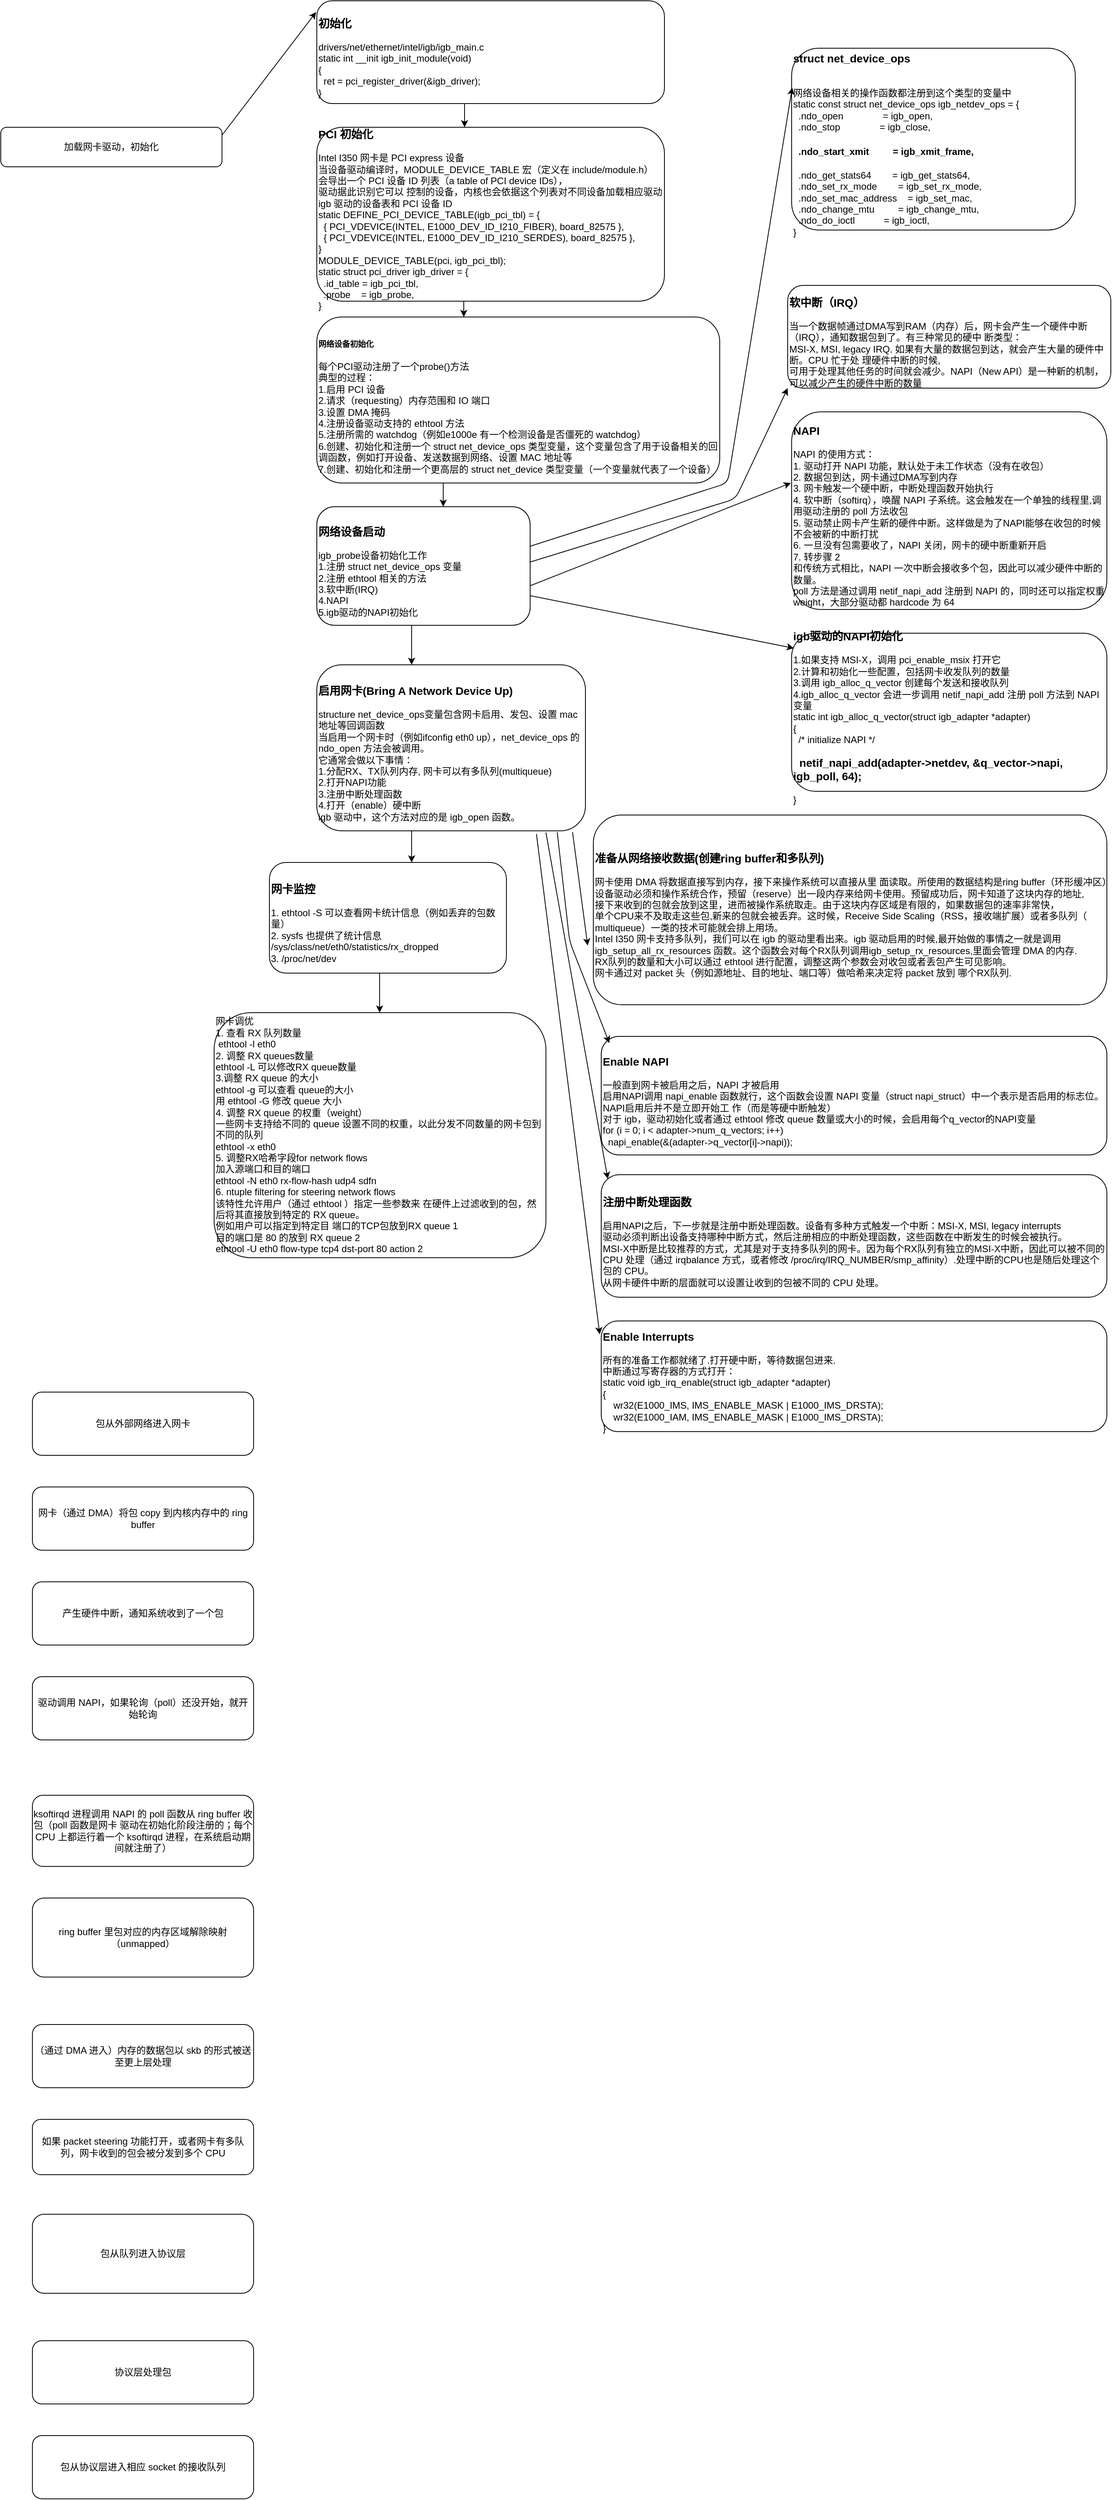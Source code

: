 <mxfile version="14.0.1" type="github">
  <diagram id="WGyHwO1dzaSm4JvsysSr" name="Page-1">
    <mxGraphModel dx="1449" dy="1812" grid="1" gridSize="10" guides="1" tooltips="1" connect="1" arrows="1" fold="1" page="1" pageScale="1" pageWidth="827" pageHeight="1169" math="0" shadow="0">
      <root>
        <mxCell id="0" />
        <mxCell id="1" parent="0" />
        <mxCell id="0JL8JYg0sagm1pvVuTmE-2" value="包从外部网络进入网卡" style="rounded=1;whiteSpace=wrap;html=1;" vertex="1" parent="1">
          <mxGeometry x="280" y="800" width="280" height="80" as="geometry" />
        </mxCell>
        <mxCell id="0JL8JYg0sagm1pvVuTmE-3" value="网卡（通过 DMA）将包 copy 到内核内存中的 ring buffer" style="rounded=1;whiteSpace=wrap;html=1;" vertex="1" parent="1">
          <mxGeometry x="280" y="920" width="280" height="80" as="geometry" />
        </mxCell>
        <mxCell id="0JL8JYg0sagm1pvVuTmE-5" value="加载网卡驱动，初始化" style="rounded=1;whiteSpace=wrap;html=1;" vertex="1" parent="1">
          <mxGeometry x="240" y="-800" width="280" height="50" as="geometry" />
        </mxCell>
        <mxCell id="0JL8JYg0sagm1pvVuTmE-6" value="产生硬件中断，通知系统收到了一个包" style="rounded=1;whiteSpace=wrap;html=1;" vertex="1" parent="1">
          <mxGeometry x="280" y="1040" width="280" height="80" as="geometry" />
        </mxCell>
        <mxCell id="0JL8JYg0sagm1pvVuTmE-7" value="驱动调用 NAPI，如果轮询（poll）还没开始，就开始轮询" style="rounded=1;whiteSpace=wrap;html=1;" vertex="1" parent="1">
          <mxGeometry x="280" y="1160" width="280" height="80" as="geometry" />
        </mxCell>
        <mxCell id="0JL8JYg0sagm1pvVuTmE-8" value="ksoftirqd 进程调用 NAPI 的 poll 函数从 ring buffer 收包（poll 函数是网卡 驱动在初始化阶段注册的；每个 CPU 上都运行着一个 ksoftirqd 进程，在系统启动期 间就注册了）" style="rounded=1;whiteSpace=wrap;html=1;" vertex="1" parent="1">
          <mxGeometry x="280" y="1310" width="280" height="90" as="geometry" />
        </mxCell>
        <mxCell id="0JL8JYg0sagm1pvVuTmE-9" value="ring buffer 里包对应的内存区域解除映射（unmapped）" style="rounded=1;whiteSpace=wrap;html=1;" vertex="1" parent="1">
          <mxGeometry x="280" y="1440" width="280" height="100" as="geometry" />
        </mxCell>
        <mxCell id="0JL8JYg0sagm1pvVuTmE-10" value="（通过 DMA 进入）内存的数据包以 skb 的形式被送至更上层处理" style="rounded=1;whiteSpace=wrap;html=1;" vertex="1" parent="1">
          <mxGeometry x="280" y="1600" width="280" height="80" as="geometry" />
        </mxCell>
        <mxCell id="0JL8JYg0sagm1pvVuTmE-11" value="如果 packet steering 功能打开，或者网卡有多队列，网卡收到的包会被分发到多个 CPU" style="rounded=1;whiteSpace=wrap;html=1;" vertex="1" parent="1">
          <mxGeometry x="280" y="1720" width="280" height="70" as="geometry" />
        </mxCell>
        <mxCell id="0JL8JYg0sagm1pvVuTmE-12" value="包从队列进入协议层" style="rounded=1;whiteSpace=wrap;html=1;" vertex="1" parent="1">
          <mxGeometry x="280" y="1840" width="280" height="100" as="geometry" />
        </mxCell>
        <mxCell id="0JL8JYg0sagm1pvVuTmE-13" value="协议层处理包" style="rounded=1;whiteSpace=wrap;html=1;" vertex="1" parent="1">
          <mxGeometry x="280" y="2000" width="280" height="80" as="geometry" />
        </mxCell>
        <mxCell id="0JL8JYg0sagm1pvVuTmE-14" value="包从协议层进入相应 socket 的接收队列" style="rounded=1;whiteSpace=wrap;html=1;" vertex="1" parent="1">
          <mxGeometry x="280" y="2120" width="280" height="80" as="geometry" />
        </mxCell>
        <mxCell id="0JL8JYg0sagm1pvVuTmE-15" value="&lt;h3&gt;初始化&lt;/h3&gt;&lt;div&gt;drivers/net/ethernet/intel/igb/igb_main.c&lt;/div&gt;&lt;div&gt;static int __init igb_init_module(void)&lt;/div&gt;&lt;div&gt;{&lt;/div&gt;&lt;div&gt;&amp;nbsp; ret = pci_register_driver(&amp;amp;igb_driver);&lt;/div&gt;&lt;div&gt;}&lt;/div&gt;" style="rounded=1;whiteSpace=wrap;html=1;align=left;" vertex="1" parent="1">
          <mxGeometry x="640" y="-960" width="440" height="130" as="geometry" />
        </mxCell>
        <mxCell id="0JL8JYg0sagm1pvVuTmE-18" value="&lt;h3&gt;PCI 初始化&lt;/h3&gt;&lt;div&gt;Intel I350 网卡是 PCI express 设备&lt;/div&gt;&lt;div&gt;当设备驱动编译时，MODULE_DEVICE_TABLE 宏（定义在 include/module.h）&amp;nbsp;&lt;/div&gt;&lt;div&gt;会导出一个 PCI 设备 ID 列表（a table of PCI device IDs），&lt;/div&gt;&lt;div&gt;驱动据此识别它可以 控制的设备，内核也会依据这个列表对不同设备加载相应驱动&lt;/div&gt;&lt;div&gt;igb 驱动的设备表和 PCI 设备 ID&lt;/div&gt;&lt;div&gt;static DEFINE_PCI_DEVICE_TABLE(igb_pci_tbl) = {&lt;/div&gt;&lt;div&gt;&amp;nbsp; { PCI_VDEVICE(INTEL, E1000_DEV_ID_I210_FIBER), board_82575 },&lt;/div&gt;&lt;div&gt;&amp;nbsp; { PCI_VDEVICE(INTEL, E1000_DEV_ID_I210_SERDES), board_82575 },&lt;/div&gt;&lt;div&gt;}&lt;/div&gt;&lt;div&gt;MODULE_DEVICE_TABLE(pci, igb_pci_tbl);&lt;/div&gt;&lt;div&gt;static struct pci_driver igb_driver = {&lt;/div&gt;&lt;div&gt;&amp;nbsp; .id_table = igb_pci_tbl,&lt;/div&gt;&lt;div&gt;&amp;nbsp; .probe&amp;nbsp; &amp;nbsp; = igb_probe,&lt;/div&gt;&lt;div&gt;}&lt;/div&gt;" style="rounded=1;whiteSpace=wrap;html=1;align=left;" vertex="1" parent="1">
          <mxGeometry x="640" y="-800" width="440" height="220" as="geometry" />
        </mxCell>
        <mxCell id="0JL8JYg0sagm1pvVuTmE-19" value="&lt;h3&gt;&lt;font style=&quot;font-size: 10px&quot;&gt;网络设备初始化&lt;/font&gt;&lt;/h3&gt;&lt;div&gt;每个PCI驱动注册了一个probe()方法&lt;/div&gt;&lt;div&gt;典型的过程：&lt;/div&gt;&lt;div&gt;1.启用 PCI 设备&lt;/div&gt;&lt;div&gt;2.请求（requesting）内存范围和 IO 端口&lt;/div&gt;&lt;div&gt;3.设置 DMA 掩码&lt;/div&gt;&lt;div&gt;4.注册设备驱动支持的 ethtool 方法&lt;/div&gt;&lt;div&gt;5.注册所需的 watchdog（例如e1000e 有一个检测设备是否僵死的 watchdog）&lt;/div&gt;&lt;div&gt;6.创建、初始化和注册一个 struct net_device_ops 类型变量，这个变量包含了用于设备相关的回调函数，&lt;span&gt;例如打开设备、发送数据到网络、设置 MAC 地址等&lt;/span&gt;&lt;/div&gt;&lt;div&gt;7.创建、初始化和注册一个更高层的 struct net_device 类型变量（一个变量就代表了一个设备）&lt;/div&gt;" style="rounded=1;whiteSpace=wrap;html=1;align=left;" vertex="1" parent="1">
          <mxGeometry x="640" y="-560" width="510" height="210" as="geometry" />
        </mxCell>
        <mxCell id="0JL8JYg0sagm1pvVuTmE-20" value="&lt;h3&gt;网络设备启动&lt;/h3&gt;&lt;div&gt;igb_probe设备初始化工作&lt;/div&gt;&lt;div&gt;1.注册 struct net_device_ops 变量&lt;/div&gt;&lt;div&gt;2.注册 ethtool 相关的方法&lt;/div&gt;&lt;div&gt;3.软中断(IRQ)&lt;/div&gt;&lt;div&gt;4.NAPI&lt;/div&gt;&lt;div&gt;5.&lt;span&gt;igb驱动的NAPI初始化&lt;/span&gt;&lt;/div&gt;" style="rounded=1;whiteSpace=wrap;html=1;align=left;" vertex="1" parent="1">
          <mxGeometry x="640" y="-320" width="270" height="150" as="geometry" />
        </mxCell>
        <mxCell id="0JL8JYg0sagm1pvVuTmE-22" value="&lt;h3&gt;struct net_device_ops&lt;/h3&gt;&lt;div&gt;&lt;br&gt;&lt;/div&gt;&lt;div&gt;网络设备相关的操作函数都注册到这个类型的变量中&lt;/div&gt;&lt;div&gt;static const struct net_device_ops igb_netdev_ops = {&lt;/div&gt;&lt;div&gt;&amp;nbsp; .ndo_open&amp;nbsp; &amp;nbsp; &amp;nbsp; &amp;nbsp; &amp;nbsp; &amp;nbsp; &amp;nbsp; &amp;nbsp;= igb_open,&lt;/div&gt;&lt;div&gt;&amp;nbsp; .ndo_stop&amp;nbsp; &amp;nbsp; &amp;nbsp; &amp;nbsp; &amp;nbsp; &amp;nbsp; &amp;nbsp; &amp;nbsp;= igb_close,&lt;/div&gt;&lt;h4&gt;&amp;nbsp; .ndo_start_xmit&amp;nbsp; &amp;nbsp; &amp;nbsp; &amp;nbsp; &amp;nbsp;= igb_xmit_frame,&lt;/h4&gt;&lt;div&gt;&amp;nbsp; .ndo_get_stats64&amp;nbsp; &amp;nbsp; &amp;nbsp; &amp;nbsp; = igb_get_stats64,&lt;/div&gt;&lt;div&gt;&amp;nbsp; .ndo_set_rx_mode&amp;nbsp; &amp;nbsp; &amp;nbsp; &amp;nbsp; = igb_set_rx_mode,&lt;/div&gt;&lt;div&gt;&amp;nbsp; .ndo_set_mac_address&amp;nbsp; &amp;nbsp; = igb_set_mac,&lt;/div&gt;&lt;div&gt;&amp;nbsp; .ndo_change_mtu&amp;nbsp; &amp;nbsp; &amp;nbsp; &amp;nbsp; &amp;nbsp;= igb_change_mtu,&lt;/div&gt;&lt;div&gt;&amp;nbsp; .ndo_do_ioctl&amp;nbsp; &amp;nbsp; &amp;nbsp; &amp;nbsp; &amp;nbsp; &amp;nbsp;= igb_ioctl,&lt;/div&gt;&lt;div&gt;}&lt;/div&gt;" style="rounded=1;whiteSpace=wrap;html=1;align=left;" vertex="1" parent="1">
          <mxGeometry x="1241" y="-900" width="359" height="230" as="geometry" />
        </mxCell>
        <mxCell id="0JL8JYg0sagm1pvVuTmE-23" value="" style="endArrow=classic;html=1;entryX=0.002;entryY=0.217;entryDx=0;entryDy=0;entryPerimeter=0;" edge="1" parent="1" target="0JL8JYg0sagm1pvVuTmE-22">
          <mxGeometry width="50" height="50" relative="1" as="geometry">
            <mxPoint x="910" y="-270" as="sourcePoint" />
            <mxPoint x="960" y="-320" as="targetPoint" />
            <Array as="points">
              <mxPoint x="1160" y="-350" />
            </Array>
          </mxGeometry>
        </mxCell>
        <mxCell id="0JL8JYg0sagm1pvVuTmE-24" value="&lt;h3&gt;软中断（IRQ）&lt;/h3&gt;&lt;div&gt;当一个数据帧通过DMA写到RAM（内存）后，网卡会产生一个硬件中断（IRQ），通知数据包到了。有三种常见的硬中 断类型：&lt;/div&gt;&lt;div&gt;MSI-X, MSI, legacy IRQ. 如果有大量的数据包到达，就会产生大量的硬件中断。CPU 忙于处 理硬件中断的时候,&amp;nbsp;&lt;/div&gt;&lt;div&gt;可用于处理其他任务的时间就会减少。NAPI（New API）是一种新的机制，可以减少产生的硬件中断的数量&lt;/div&gt;" style="rounded=1;whiteSpace=wrap;html=1;align=left;" vertex="1" parent="1">
          <mxGeometry x="1236" y="-600" width="409" height="130" as="geometry" />
        </mxCell>
        <mxCell id="0JL8JYg0sagm1pvVuTmE-25" value="&lt;h3&gt;NAPI&lt;/h3&gt;&lt;div&gt;NAPI 的使用方式：&lt;/div&gt;&lt;div&gt;1. 驱动打开 NAPI 功能，默认处于未工作状态（没有在收包）&lt;/div&gt;&lt;div&gt;2. 数据包到达，网卡通过DMA写到内存&lt;/div&gt;&lt;div&gt;3. 网卡触发一个硬中断，中断处理函数开始执行&lt;/div&gt;&lt;div&gt;4. 软中断（softirq），唤醒 NAPI 子系统。这会触发在一个单独的线程里,调用驱动注册的 poll 方法收包&lt;/div&gt;&lt;div&gt;5. 驱动禁止网卡产生新的硬件中断。这样做是为了NAPI能够在收包的时候不会被新的中断打扰&lt;/div&gt;&lt;div&gt;6. 一旦没有包需要收了，NAPI 关闭，网卡的硬中断重新开启&lt;/div&gt;&lt;div&gt;7. 转步骤 2&lt;/div&gt;&lt;div&gt;和传统方式相比，NAPI 一次中断会接收多个包，因此可以减少硬件中断的数量。&lt;/div&gt;&lt;div&gt;poll 方法是通过调用 netif_napi_add 注册到 NAPI 的，同时还可以指定权重 weight，大部分驱动都 hardcode 为 64&lt;/div&gt;" style="rounded=1;whiteSpace=wrap;html=1;align=left;" vertex="1" parent="1">
          <mxGeometry x="1241" y="-440" width="399" height="250" as="geometry" />
        </mxCell>
        <mxCell id="0JL8JYg0sagm1pvVuTmE-26" value="&lt;h3&gt;igb驱动的NAPI初始化&lt;/h3&gt;&lt;div&gt;1.如果支持 MSI-X，调用 pci_enable_msix 打开它&lt;/div&gt;&lt;div&gt;2.计算和初始化一些配置，包括网卡收发队列的数量&lt;/div&gt;&lt;div&gt;3.调用 igb_alloc_q_vector 创建每个发送和接收队列&lt;/div&gt;&lt;div&gt;4.igb_alloc_q_vector 会进一步调用 netif_napi_add 注册 poll 方法到 NAPI 变量&lt;/div&gt;&lt;div&gt;&lt;div&gt;static int igb_alloc_q_vector(struct igb_adapter *adapter)&lt;/div&gt;&lt;div&gt;{&lt;/div&gt;&lt;div&gt;&amp;nbsp; /* initialize NAPI */&lt;/div&gt;&lt;h3&gt;&amp;nbsp; netif_napi_add(adapter-&amp;gt;netdev, &amp;amp;q_vector-&amp;gt;napi, igb_poll, 64);&lt;/h3&gt;&lt;div&gt;}&lt;/div&gt;&lt;/div&gt;" style="rounded=1;whiteSpace=wrap;html=1;align=left;" vertex="1" parent="1">
          <mxGeometry x="1241" y="-160" width="399" height="200" as="geometry" />
        </mxCell>
        <mxCell id="0JL8JYg0sagm1pvVuTmE-28" value="" style="endArrow=classic;html=1;entryX=0;entryY=1;entryDx=0;entryDy=0;" edge="1" parent="1" target="0JL8JYg0sagm1pvVuTmE-24">
          <mxGeometry width="50" height="50" relative="1" as="geometry">
            <mxPoint x="910" y="-250" as="sourcePoint" />
            <mxPoint x="1160" y="-330" as="targetPoint" />
            <Array as="points">
              <mxPoint x="1170" y="-330" />
            </Array>
          </mxGeometry>
        </mxCell>
        <mxCell id="0JL8JYg0sagm1pvVuTmE-29" value="" style="endArrow=classic;html=1;" edge="1" parent="1">
          <mxGeometry width="50" height="50" relative="1" as="geometry">
            <mxPoint x="910" y="-220" as="sourcePoint" />
            <mxPoint x="1240" y="-350" as="targetPoint" />
          </mxGeometry>
        </mxCell>
        <mxCell id="0JL8JYg0sagm1pvVuTmE-30" value="" style="endArrow=classic;html=1;entryX=0.007;entryY=0.095;entryDx=0;entryDy=0;entryPerimeter=0;exitX=1;exitY=0.75;exitDx=0;exitDy=0;" edge="1" parent="1" source="0JL8JYg0sagm1pvVuTmE-20" target="0JL8JYg0sagm1pvVuTmE-26">
          <mxGeometry width="50" height="50" relative="1" as="geometry">
            <mxPoint x="950" y="-150" as="sourcePoint" />
            <mxPoint x="1000" y="-200" as="targetPoint" />
          </mxGeometry>
        </mxCell>
        <mxCell id="0JL8JYg0sagm1pvVuTmE-31" value="&lt;h3&gt;启用网卡(Bring A Network Device Up)&lt;/h3&gt;&lt;div&gt;structure net_device_ops变量包含网卡启用、发包、设置 mac 地址等回调函数&lt;/div&gt;&lt;div&gt;当启用一个网卡时（例如ifconfig eth0 up），net_device_ops 的 ndo_open 方法会被调用。&lt;/div&gt;&lt;div&gt;它通常会做以下事情：&lt;/div&gt;&lt;div&gt;1.分配RX、TX队列内存, 网卡可以有多队列(multiqueue)&lt;/div&gt;&lt;div&gt;2.打开NAPI功能&lt;/div&gt;&lt;div&gt;3.注册中断处理函数&lt;/div&gt;&lt;div&gt;4.打开（enable）硬中断&lt;/div&gt;&lt;div&gt;igb 驱动中，这个方法对应的是 igb_open 函数。&lt;/div&gt;" style="rounded=1;whiteSpace=wrap;html=1;align=left;" vertex="1" parent="1">
          <mxGeometry x="640" y="-120" width="340" height="210" as="geometry" />
        </mxCell>
        <mxCell id="0JL8JYg0sagm1pvVuTmE-33" value="&lt;h3&gt;准备从网络接收数据(创建ring buffer和多队列)&lt;/h3&gt;&lt;div&gt;网卡使用 DMA 将数据直接写到内存，接下来操作系统可以直接从里 面读取。所使用的数据结构是ring buffer（环形缓冲区）&lt;/div&gt;&lt;div&gt;设备驱动必须和操作系统合作，预留（reserve）出一段内存来给网卡使用。预留成功后，网卡知道了这块内存的地址,&lt;/div&gt;&lt;div&gt;接下来收到的包就会放到这里，进而被操作系统取走。由于这块内存区域是有限的，如果数据包的速率非常快，&lt;/div&gt;&lt;div&gt;单个CPU来不及取走这些包,新来的包就会被丢弃。这时候，Receive Side Scaling（RSS，接收端扩展）或者多队列（ multiqueue）一类的技术可能就会排上用场。&lt;/div&gt;&lt;div&gt;Intel I350 网卡支持多队列，我们可以在 igb 的驱动里看出来。igb 驱动启用的时候,最开始做的事情之一就是调用igb_setup_all_rx_resources 函数。这个函数会对每个RX队列调用igb_setup_rx_resources,里面会管理 DMA 的内存.&lt;/div&gt;&lt;div&gt;RX队列的数量和大小可以通过 ethtool 进行配置，调整这两个参数会对收包或者丢包产生可见影响。&lt;/div&gt;&lt;div&gt;网卡通过对 packet 头（例如源地址、目的地址、端口等）做哈希来决定将 packet 放到 哪个RX队列.&lt;/div&gt;" style="rounded=1;whiteSpace=wrap;html=1;align=left;" vertex="1" parent="1">
          <mxGeometry x="990" y="70" width="650" height="240" as="geometry" />
        </mxCell>
        <mxCell id="0JL8JYg0sagm1pvVuTmE-34" value="&lt;h3&gt;Enable NAPI&lt;/h3&gt;&lt;div&gt;一般直到网卡被启用之后，NAPI 才被启用&lt;/div&gt;&lt;div&gt;启用NAPI调用 napi_enable 函数就行，这个函数会设置 NAPI 变量（struct napi_struct）中一个表示是否启用的标志位。&lt;/div&gt;&lt;div&gt;NAPI启用后并不是立即开始工 作（而是等硬中断触发）&lt;/div&gt;&lt;div&gt;对于 igb，驱动初始化或者通过 ethtool 修改 queue 数量或大小的时候，会启用每个q_vector的NAPI变量&lt;/div&gt;&lt;div&gt;for (i = 0; i &amp;lt; adapter-&amp;gt;num_q_vectors; i++)&lt;/div&gt;&lt;div&gt;&amp;nbsp; napi_enable(&amp;amp;(adapter-&amp;gt;q_vector[i]-&amp;gt;napi));&lt;/div&gt;" style="rounded=1;whiteSpace=wrap;html=1;align=left;" vertex="1" parent="1">
          <mxGeometry x="1000" y="350" width="640" height="150" as="geometry" />
        </mxCell>
        <mxCell id="0JL8JYg0sagm1pvVuTmE-35" value="&lt;h3&gt;注册中断处理函数&lt;/h3&gt;&lt;div&gt;启用NAPI之后，下一步就是注册中断处理函数。设备有多种方式触发一个中断：MSI-X, MSI, legacy interrupts&lt;/div&gt;&lt;div&gt;驱动必须判断出设备支持哪种中断方式，然后注册相应的中断处理函数，这些函数在中断发生的时候会被执行。&lt;/div&gt;&lt;div&gt;MSI-X中断是比较推荐的方式，尤其是对于支持多队列的网卡。因为每个RX队列有独立的MSI-X中断，因此可以被不同的 CPU 处理（通过 irqbalance 方式，或者修改 /proc/irq/IRQ_NUMBER/smp_affinity）.处理中断的CPU也是随后处理这个包的 CPU。&lt;/div&gt;&lt;div&gt;从网卡硬件中断的层面就可以设置让收到的包被不同的 CPU 处理。&lt;/div&gt;" style="rounded=1;whiteSpace=wrap;html=1;align=left;" vertex="1" parent="1">
          <mxGeometry x="1000" y="525" width="640" height="155" as="geometry" />
        </mxCell>
        <mxCell id="0JL8JYg0sagm1pvVuTmE-36" value="" style="endArrow=classic;html=1;entryX=-0.011;entryY=0.688;entryDx=0;entryDy=0;entryPerimeter=0;exitX=0.952;exitY=1.008;exitDx=0;exitDy=0;exitPerimeter=0;" edge="1" parent="1" source="0JL8JYg0sagm1pvVuTmE-31" target="0JL8JYg0sagm1pvVuTmE-33">
          <mxGeometry width="50" height="50" relative="1" as="geometry">
            <mxPoint x="927" y="90" as="sourcePoint" />
            <mxPoint x="890" y="160" as="targetPoint" />
          </mxGeometry>
        </mxCell>
        <mxCell id="0JL8JYg0sagm1pvVuTmE-37" value="" style="endArrow=classic;html=1;entryX=0.016;entryY=0.056;entryDx=0;entryDy=0;entryPerimeter=0;exitX=0.895;exitY=1.008;exitDx=0;exitDy=0;exitPerimeter=0;" edge="1" parent="1" source="0JL8JYg0sagm1pvVuTmE-31" target="0JL8JYg0sagm1pvVuTmE-34">
          <mxGeometry width="50" height="50" relative="1" as="geometry">
            <mxPoint x="850" y="260" as="sourcePoint" />
            <mxPoint x="900" y="210" as="targetPoint" />
            <Array as="points">
              <mxPoint x="960" y="230" />
            </Array>
          </mxGeometry>
        </mxCell>
        <mxCell id="0JL8JYg0sagm1pvVuTmE-38" value="" style="endArrow=classic;html=1;entryX=0.013;entryY=0.034;entryDx=0;entryDy=0;entryPerimeter=0;" edge="1" parent="1" target="0JL8JYg0sagm1pvVuTmE-35">
          <mxGeometry width="50" height="50" relative="1" as="geometry">
            <mxPoint x="930" y="92" as="sourcePoint" />
            <mxPoint x="910" y="300" as="targetPoint" />
          </mxGeometry>
        </mxCell>
        <mxCell id="0JL8JYg0sagm1pvVuTmE-39" value="&lt;h3&gt;Enable Interrupts&lt;/h3&gt;&lt;div&gt;所有的准备工作都就绪了.打开硬中断，等待数据包进来.&lt;/div&gt;&lt;div&gt;中断通过写寄存器的方式打开：&lt;/div&gt;&lt;div&gt;static void igb_irq_enable(struct igb_adapter *adapter)&lt;/div&gt;&lt;div&gt;{&lt;/div&gt;&lt;div&gt;&amp;nbsp; &amp;nbsp; wr32(E1000_IMS, IMS_ENABLE_MASK | E1000_IMS_DRSTA);&lt;/div&gt;&lt;div&gt;&amp;nbsp; &amp;nbsp; wr32(E1000_IAM, IMS_ENABLE_MASK | E1000_IMS_DRSTA);&lt;/div&gt;&lt;div&gt;}&lt;/div&gt;" style="rounded=1;whiteSpace=wrap;html=1;align=left;" vertex="1" parent="1">
          <mxGeometry x="1000" y="710" width="640" height="140" as="geometry" />
        </mxCell>
        <mxCell id="0JL8JYg0sagm1pvVuTmE-40" value="" style="endArrow=classic;html=1;entryX=-0.003;entryY=0.121;entryDx=0;entryDy=0;entryPerimeter=0;" edge="1" parent="1" target="0JL8JYg0sagm1pvVuTmE-39">
          <mxGeometry width="50" height="50" relative="1" as="geometry">
            <mxPoint x="918" y="94" as="sourcePoint" />
            <mxPoint x="900" y="540" as="targetPoint" />
          </mxGeometry>
        </mxCell>
        <mxCell id="0JL8JYg0sagm1pvVuTmE-43" value="&lt;h3&gt;网卡监控&lt;/h3&gt;&lt;div&gt;1. ethtool -S 可以查看网卡统计信息（例如丢弃的包数量）&lt;/div&gt;&lt;div&gt;2. sysfs 也提供了统计信息&lt;/div&gt;&lt;div&gt;/sys/class/net/eth0/statistics/rx_dropped&lt;/div&gt;&lt;div&gt;3. /proc/net/dev&lt;/div&gt;" style="rounded=1;whiteSpace=wrap;html=1;align=left;" vertex="1" parent="1">
          <mxGeometry x="580" y="130" width="300" height="140" as="geometry" />
        </mxCell>
        <mxCell id="0JL8JYg0sagm1pvVuTmE-44" value="&lt;div&gt;网卡调优&lt;/div&gt;&lt;div&gt;1. 查看 RX 队列数量&lt;/div&gt;&lt;div&gt;&amp;nbsp;ethtool -l eth0&lt;/div&gt;&lt;div&gt;2. 调整 RX queues数量&lt;/div&gt;&lt;div&gt;ethtool -L 可以修改RX queue数量&lt;/div&gt;&lt;div&gt;3.调整 RX queue 的大小&lt;/div&gt;&lt;div&gt;ethtool -g 可以查看 queue的大小&lt;/div&gt;&lt;div&gt;用 ethtool -G 修改 queue 大小&lt;/div&gt;&lt;div&gt;4. 调整 RX queue 的权重（weight）&lt;/div&gt;&lt;div&gt;一些网卡支持给不同的 queue 设置不同的权重，以此分发不同数量的网卡包到不同的队列&lt;/div&gt;&lt;div&gt;ethtool -x eth0&lt;/div&gt;&lt;div&gt;5. 调整RX哈希字段for network flows&lt;/div&gt;&lt;div&gt;加入源端口和目的端口&lt;/div&gt;&lt;div&gt;ethtool -N eth0 rx-flow-hash udp4 sdfn&lt;/div&gt;&lt;div&gt;6. ntuple filtering for steering network flows&lt;/div&gt;&lt;div&gt;该特性允许用户（通过 ethtool ）指定一些参数来 在硬件上过滤收到的包，然后将其直接放到特定的 RX queue。&lt;/div&gt;&lt;div&gt;例如用户可以指定到特定目 端口的TCP包放到RX queue 1&lt;/div&gt;&lt;div&gt;目的端口是 80 的放到 RX queue 2&lt;/div&gt;&lt;div&gt;ethtool -U eth0 flow-type tcp4 dst-port 80 action 2&lt;/div&gt;" style="rounded=1;whiteSpace=wrap;html=1;align=left;" vertex="1" parent="1">
          <mxGeometry x="510" y="320" width="420" height="310" as="geometry" />
        </mxCell>
        <mxCell id="0JL8JYg0sagm1pvVuTmE-45" value="" style="endArrow=classic;html=1;entryX=-0.002;entryY=0.11;entryDx=0;entryDy=0;entryPerimeter=0;" edge="1" parent="1" target="0JL8JYg0sagm1pvVuTmE-15">
          <mxGeometry width="50" height="50" relative="1" as="geometry">
            <mxPoint x="520" y="-790" as="sourcePoint" />
            <mxPoint x="570" y="-840" as="targetPoint" />
          </mxGeometry>
        </mxCell>
        <mxCell id="0JL8JYg0sagm1pvVuTmE-46" value="" style="endArrow=classic;html=1;" edge="1" parent="1">
          <mxGeometry width="50" height="50" relative="1" as="geometry">
            <mxPoint x="827" y="-830" as="sourcePoint" />
            <mxPoint x="827" y="-800" as="targetPoint" />
          </mxGeometry>
        </mxCell>
        <mxCell id="0JL8JYg0sagm1pvVuTmE-48" value="" style="endArrow=classic;html=1;" edge="1" parent="1">
          <mxGeometry width="50" height="50" relative="1" as="geometry">
            <mxPoint x="826" y="-580" as="sourcePoint" />
            <mxPoint x="826" y="-560" as="targetPoint" />
            <Array as="points">
              <mxPoint x="826" y="-570" />
            </Array>
          </mxGeometry>
        </mxCell>
        <mxCell id="0JL8JYg0sagm1pvVuTmE-49" value="" style="endArrow=classic;html=1;" edge="1" parent="1">
          <mxGeometry width="50" height="50" relative="1" as="geometry">
            <mxPoint x="800" y="-350" as="sourcePoint" />
            <mxPoint x="800" y="-320" as="targetPoint" />
          </mxGeometry>
        </mxCell>
        <mxCell id="0JL8JYg0sagm1pvVuTmE-50" value="" style="endArrow=classic;html=1;" edge="1" parent="1">
          <mxGeometry width="50" height="50" relative="1" as="geometry">
            <mxPoint x="760" y="-170" as="sourcePoint" />
            <mxPoint x="760" y="-120" as="targetPoint" />
          </mxGeometry>
        </mxCell>
        <mxCell id="0JL8JYg0sagm1pvVuTmE-51" value="" style="endArrow=classic;html=1;" edge="1" parent="1">
          <mxGeometry width="50" height="50" relative="1" as="geometry">
            <mxPoint x="760" y="90" as="sourcePoint" />
            <mxPoint x="760" y="130" as="targetPoint" />
          </mxGeometry>
        </mxCell>
        <mxCell id="0JL8JYg0sagm1pvVuTmE-52" value="" style="endArrow=classic;html=1;" edge="1" parent="1">
          <mxGeometry width="50" height="50" relative="1" as="geometry">
            <mxPoint x="719.5" y="270" as="sourcePoint" />
            <mxPoint x="719.5" y="320" as="targetPoint" />
          </mxGeometry>
        </mxCell>
      </root>
    </mxGraphModel>
  </diagram>
</mxfile>
